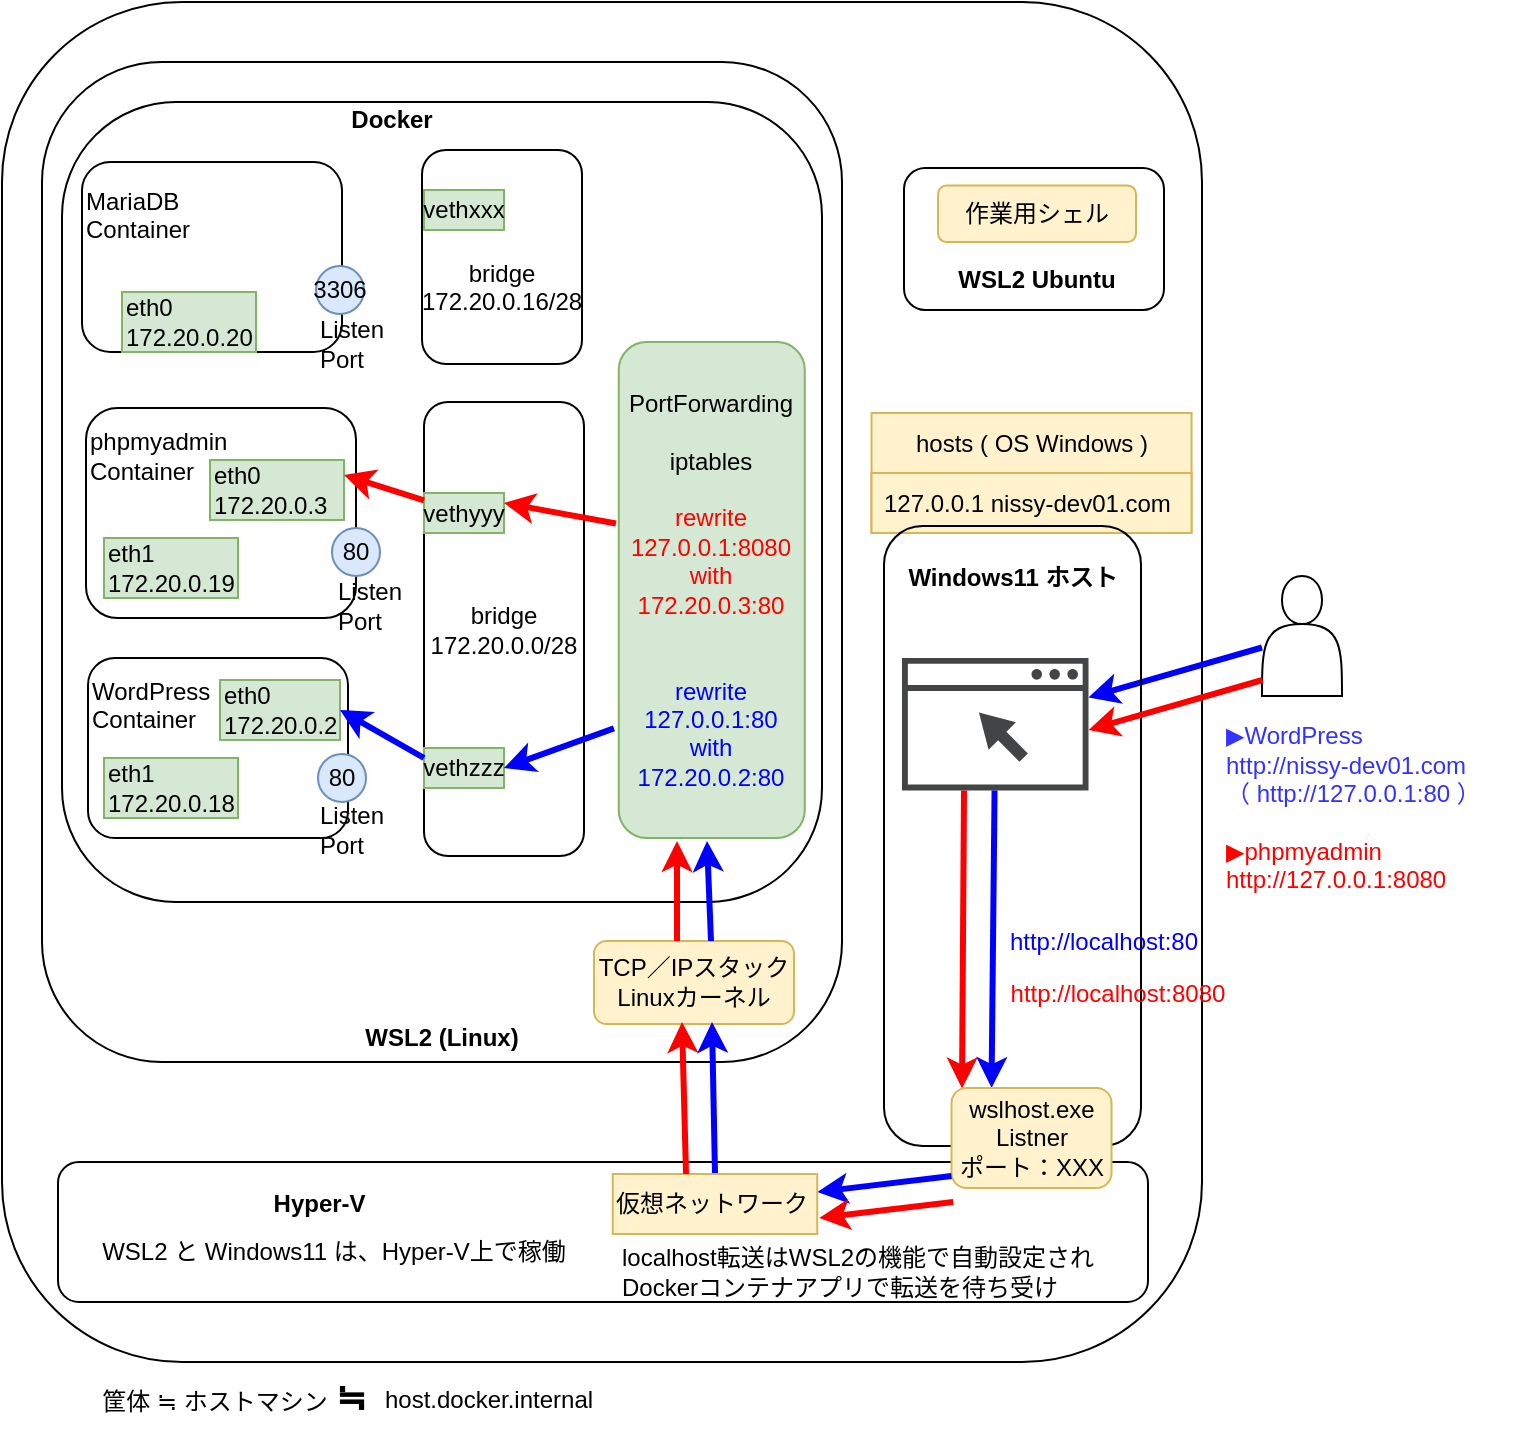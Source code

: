 <mxfile version="28.2.7">
  <diagram name="local" id="Kk6_3_Y1URUUISTR59o7">
    <mxGraphModel dx="1151" dy="988" grid="1" gridSize="10" guides="1" tooltips="1" connect="1" arrows="1" fold="1" page="1" pageScale="1" pageWidth="827" pageHeight="1169" math="0" shadow="0">
      <root>
        <mxCell id="0" />
        <mxCell id="1" parent="0" />
        <mxCell id="IIJiYfch3AKSF0pPYvsu-1" value="" style="rounded=1;whiteSpace=wrap;html=1;fillColor=none;" parent="1" vertex="1">
          <mxGeometry x="40" y="70" width="600" height="680" as="geometry" />
        </mxCell>
        <mxCell id="i3CJHgKyAm1ie6htonz2-12" value="&lt;div&gt;&lt;br&gt;&lt;/div&gt;&lt;div&gt;&lt;br&gt;&lt;/div&gt;&lt;div&gt;&lt;br&gt;&lt;/div&gt;&lt;div&gt;&lt;br&gt;&lt;/div&gt;&lt;div&gt;&lt;br&gt;&lt;/div&gt;&lt;div&gt;&lt;br&gt;&lt;/div&gt;&lt;div&gt;&lt;br&gt;&lt;/div&gt;&lt;div&gt;&lt;br&gt;&lt;/div&gt;&lt;div&gt;&lt;br&gt;&lt;/div&gt;&lt;div&gt;&lt;br&gt;&lt;/div&gt;&lt;div&gt;&lt;br&gt;&lt;/div&gt;&lt;div&gt;&lt;br&gt;&lt;/div&gt;&lt;div&gt;&lt;br&gt;&lt;/div&gt;&lt;div&gt;&lt;br&gt;&lt;/div&gt;&lt;div&gt;&lt;br&gt;&lt;/div&gt;&lt;div&gt;&lt;br&gt;&lt;/div&gt;&lt;div&gt;&lt;br&gt;&lt;/div&gt;&lt;div&gt;&lt;br&gt;&lt;/div&gt;&lt;div&gt;&lt;br&gt;&lt;/div&gt;&lt;div&gt;&lt;br&gt;&lt;/div&gt;&lt;div&gt;&lt;br&gt;&lt;/div&gt;&lt;div&gt;&lt;br&gt;&lt;/div&gt;&lt;div&gt;&lt;br&gt;&lt;/div&gt;&lt;div&gt;&lt;br&gt;&lt;/div&gt;&lt;div&gt;&lt;br&gt;&lt;/div&gt;&lt;div&gt;&lt;br&gt;&lt;/div&gt;&lt;div&gt;&lt;br&gt;&lt;/div&gt;&lt;div&gt;&lt;br&gt;&lt;/div&gt;&lt;div&gt;&lt;br&gt;&lt;/div&gt;&lt;div&gt;&lt;br&gt;&lt;/div&gt;&lt;div&gt;&lt;br&gt;&lt;/div&gt;&lt;div&gt;&lt;br&gt;&lt;/div&gt;&lt;div&gt;&lt;br&gt;&lt;/div&gt;&lt;b&gt;WSL2 (Linux)&lt;/b&gt;" style="rounded=1;whiteSpace=wrap;html=1;fillColor=none;" vertex="1" parent="1">
          <mxGeometry x="60" y="100" width="400" height="500" as="geometry" />
        </mxCell>
        <mxCell id="IIJiYfch3AKSF0pPYvsu-3" value="" style="rounded=1;whiteSpace=wrap;html=1;fillColor=none;" parent="1" vertex="1">
          <mxGeometry x="491" y="153" width="130" height="71" as="geometry" />
        </mxCell>
        <mxCell id="qIay8CRbhtrqo_sK3Hdp-68" value="" style="rounded=1;whiteSpace=wrap;html=1;fillColor=none;" parent="1" vertex="1">
          <mxGeometry x="70" y="120" width="380" height="400" as="geometry" />
        </mxCell>
        <mxCell id="IIJiYfch3AKSF0pPYvsu-2" value="&lt;div&gt;筐体 ≒ ホストマシン&lt;/div&gt;" style="text;html=1;align=center;verticalAlign=middle;resizable=0;points=[];autosize=1;strokeColor=none;fillColor=none;" parent="1" vertex="1">
          <mxGeometry x="76" y="755" width="140" height="30" as="geometry" />
        </mxCell>
        <mxCell id="IIJiYfch3AKSF0pPYvsu-4" value="&lt;b&gt;WSL2 Ubuntu&lt;/b&gt;" style="text;html=1;align=center;verticalAlign=middle;resizable=0;points=[];autosize=1;strokeColor=none;fillColor=none;" parent="1" vertex="1">
          <mxGeometry x="507" y="194" width="100" height="30" as="geometry" />
        </mxCell>
        <mxCell id="IIJiYfch3AKSF0pPYvsu-5" value="&lt;div&gt;&lt;span style=&quot;text-wrap-mode: nowrap; background-color: transparent; color: light-dark(rgb(0, 0, 0), rgb(255, 255, 255));&quot;&gt;bridge&lt;/span&gt;&lt;/div&gt;&lt;div&gt;&lt;span style=&quot;text-wrap-mode: nowrap;&quot;&gt;172.20.0.0/28&lt;/span&gt;&lt;/div&gt;" style="rounded=1;whiteSpace=wrap;html=1;fillColor=none;" parent="1" vertex="1">
          <mxGeometry x="251" y="270" width="80" height="227" as="geometry" />
        </mxCell>
        <mxCell id="IIJiYfch3AKSF0pPYvsu-7" value="WordPress&lt;div&gt;Container&lt;/div&gt;&lt;div&gt;&lt;br&gt;&lt;/div&gt;&lt;div&gt;&lt;br&gt;&lt;/div&gt;&lt;div&gt;&lt;br&gt;&lt;/div&gt;" style="rounded=1;whiteSpace=wrap;html=1;fillColor=none;align=left;" parent="1" vertex="1">
          <mxGeometry x="83" y="398" width="130" height="90" as="geometry" />
        </mxCell>
        <mxCell id="IIJiYfch3AKSF0pPYvsu-8" value="phpmyadmin&lt;div&gt;Container&lt;/div&gt;&lt;div&gt;&lt;br&gt;&lt;/div&gt;&lt;div&gt;&lt;br&gt;&lt;/div&gt;&lt;div&gt;&lt;br&gt;&lt;/div&gt;&lt;div&gt;&lt;br&gt;&lt;/div&gt;" style="rounded=1;whiteSpace=wrap;html=1;fillColor=none;align=left;" parent="1" vertex="1">
          <mxGeometry x="82" y="273" width="135" height="105" as="geometry" />
        </mxCell>
        <mxCell id="IIJiYfch3AKSF0pPYvsu-9" value="MariaDB&lt;div&gt;Container&lt;br&gt;&lt;/div&gt;&lt;div&gt;&lt;br&gt;&lt;/div&gt;&lt;div&gt;&lt;br&gt;&lt;/div&gt;&lt;div&gt;&lt;br&gt;&lt;/div&gt;" style="rounded=1;whiteSpace=wrap;html=1;fillColor=none;align=left;" parent="1" vertex="1">
          <mxGeometry x="80" y="150" width="130" height="95" as="geometry" />
        </mxCell>
        <mxCell id="IIJiYfch3AKSF0pPYvsu-15" value="hosts ( OS Windows )" style="swimlane;fontStyle=0;childLayout=stackLayout;horizontal=1;startSize=30;horizontalStack=0;resizeParent=1;resizeParentMax=0;resizeLast=0;collapsible=1;marginBottom=0;whiteSpace=wrap;html=1;fillColor=#fff2cc;strokeColor=#d6b656;" parent="1" vertex="1">
          <mxGeometry x="474.76" y="275.5" width="160" height="60" as="geometry">
            <mxRectangle x="460" y="167.5" width="160" height="30" as="alternateBounds" />
          </mxGeometry>
        </mxCell>
        <mxCell id="IIJiYfch3AKSF0pPYvsu-16" value="127.0.0.1 nissy-dev01.com" style="text;strokeColor=#d6b656;fillColor=#fff2cc;align=left;verticalAlign=middle;spacingLeft=4;spacingRight=4;overflow=hidden;points=[[0,0.5],[1,0.5]];portConstraint=eastwest;rotatable=0;whiteSpace=wrap;html=1;" parent="IIJiYfch3AKSF0pPYvsu-15" vertex="1">
          <mxGeometry y="30" width="160" height="30" as="geometry" />
        </mxCell>
        <mxCell id="IIJiYfch3AKSF0pPYvsu-19" value="host.docker.internal" style="text;html=1;align=center;verticalAlign=middle;resizable=0;points=[];autosize=1;strokeColor=none;fillColor=none;" parent="1" vertex="1">
          <mxGeometry x="217.5" y="754" width="130" height="30" as="geometry" />
        </mxCell>
        <mxCell id="IIJiYfch3AKSF0pPYvsu-20" value="" style="shape=actor;whiteSpace=wrap;html=1;" parent="1" vertex="1">
          <mxGeometry x="670" y="357" width="40" height="60" as="geometry" />
        </mxCell>
        <mxCell id="IIJiYfch3AKSF0pPYvsu-21" value="" style="endArrow=classic;html=1;rounded=0;strokeColor=#0000FF;strokeWidth=3;" parent="1" source="IIJiYfch3AKSF0pPYvsu-20" target="IIJiYfch3AKSF0pPYvsu-11" edge="1">
          <mxGeometry width="50" height="50" relative="1" as="geometry">
            <mxPoint x="740" y="780" as="sourcePoint" />
            <mxPoint x="790" y="730" as="targetPoint" />
          </mxGeometry>
        </mxCell>
        <mxCell id="IIJiYfch3AKSF0pPYvsu-22" value="&lt;font style=&quot;font-size: 18px;&quot;&gt;&lt;b&gt;≒&lt;/b&gt;&lt;/font&gt;" style="text;html=1;align=center;verticalAlign=middle;resizable=0;points=[];autosize=1;strokeColor=none;fillColor=none;" parent="1" vertex="1">
          <mxGeometry x="194" y="748" width="40" height="40" as="geometry" />
        </mxCell>
        <mxCell id="IIJiYfch3AKSF0pPYvsu-25" value="&lt;font style=&quot;color: rgb(51, 51, 255);&quot;&gt;▶WordPress&lt;br&gt;http://nissy-dev01.com&lt;/font&gt;&lt;div&gt;&lt;span style=&quot;background-color: transparent;&quot;&gt;&lt;font style=&quot;color: rgb(51, 51, 255);&quot;&gt;（ http://127.0.0.1:80 ）&lt;/font&gt;&lt;/span&gt;&lt;/div&gt;&lt;div&gt;&lt;br&gt;&lt;/div&gt;&lt;div&gt;&lt;font style=&quot;color: rgb(255, 0, 0);&quot;&gt;▶phpmyadmin&lt;/font&gt;&lt;/div&gt;&lt;div&gt;&lt;div&gt;&lt;font style=&quot;color: rgb(255, 0, 0);&quot;&gt;http://127.0.0.1:8080&lt;/font&gt;&lt;/div&gt;&lt;/div&gt;" style="text;html=1;align=left;verticalAlign=middle;resizable=0;points=[];autosize=1;strokeColor=none;fillColor=none;" parent="1" vertex="1">
          <mxGeometry x="650" y="423" width="150" height="100" as="geometry" />
        </mxCell>
        <mxCell id="qIay8CRbhtrqo_sK3Hdp-41" value="" style="group" parent="1" vertex="1" connectable="0">
          <mxGeometry x="177" y="357" width="67" height="30" as="geometry" />
        </mxCell>
        <mxCell id="qIay8CRbhtrqo_sK3Hdp-39" value="Listen&lt;div&gt;&lt;span style=&quot;background-color: transparent; color: light-dark(rgb(0, 0, 0), rgb(255, 255, 255));&quot;&gt;Port&lt;/span&gt;&lt;/div&gt;" style="text;html=1;whiteSpace=wrap;strokeColor=none;fillColor=none;align=left;verticalAlign=middle;rounded=0;movable=1;resizable=1;rotatable=1;deletable=1;editable=1;locked=0;connectable=1;" parent="qIay8CRbhtrqo_sK3Hdp-41" vertex="1">
          <mxGeometry x="29.038" width="27.058" height="30" as="geometry" />
        </mxCell>
        <mxCell id="qIay8CRbhtrqo_sK3Hdp-48" value="eth0&lt;div&gt;&lt;span style=&quot;&quot;&gt;172.20.0.2&lt;/span&gt;&lt;/div&gt;" style="whiteSpace=wrap;html=1;fillColor=#d5e8d4;strokeColor=#82b366;align=left;" parent="1" vertex="1">
          <mxGeometry x="149" y="409" width="60" height="30" as="geometry" />
        </mxCell>
        <mxCell id="qIay8CRbhtrqo_sK3Hdp-24" value="80" style="ellipse;whiteSpace=wrap;html=1;aspect=fixed;fillColor=#dae8fc;strokeColor=#6c8ebf;movable=1;resizable=1;rotatable=1;deletable=1;editable=1;locked=0;connectable=1;" parent="1" vertex="1">
          <mxGeometry x="205" y="333" width="24" height="24" as="geometry" />
        </mxCell>
        <mxCell id="qIay8CRbhtrqo_sK3Hdp-40" value="3306" style="ellipse;whiteSpace=wrap;html=1;aspect=fixed;fillColor=#dae8fc;strokeColor=#6c8ebf;movable=1;resizable=1;rotatable=1;deletable=1;editable=1;locked=0;connectable=1;" parent="1" vertex="1">
          <mxGeometry x="197" y="202" width="24" height="24" as="geometry" />
        </mxCell>
        <mxCell id="qIay8CRbhtrqo_sK3Hdp-25" value="Listen&lt;div&gt;&lt;span style=&quot;background-color: transparent; color: light-dark(rgb(0, 0, 0), rgb(255, 255, 255));&quot;&gt;Port&lt;/span&gt;&lt;/div&gt;" style="text;html=1;whiteSpace=wrap;strokeColor=none;fillColor=none;align=left;verticalAlign=middle;rounded=0;movable=1;resizable=1;rotatable=1;deletable=1;editable=1;locked=0;connectable=1;" parent="1" vertex="1">
          <mxGeometry x="197" y="226" width="37" height="30" as="geometry" />
        </mxCell>
        <mxCell id="qIay8CRbhtrqo_sK3Hdp-56" value="vethyyy" style="whiteSpace=wrap;html=1;fillColor=#d5e8d4;strokeColor=#82b366;" parent="1" vertex="1">
          <mxGeometry x="251" y="315.5" width="40" height="20" as="geometry" />
        </mxCell>
        <mxCell id="qIay8CRbhtrqo_sK3Hdp-57" value="vethzzz" style="whiteSpace=wrap;html=1;fillColor=#d5e8d4;strokeColor=#82b366;" parent="1" vertex="1">
          <mxGeometry x="251" y="443" width="40" height="20" as="geometry" />
        </mxCell>
        <mxCell id="qIay8CRbhtrqo_sK3Hdp-34" value="Listen&lt;div&gt;&lt;span style=&quot;background-color: transparent; color: light-dark(rgb(0, 0, 0), rgb(255, 255, 255));&quot;&gt;Port&lt;/span&gt;&lt;/div&gt;" style="text;html=1;whiteSpace=wrap;strokeColor=none;fillColor=none;align=left;verticalAlign=middle;rounded=0;movable=1;resizable=1;rotatable=1;deletable=1;editable=1;locked=0;connectable=1;" parent="1" vertex="1">
          <mxGeometry x="196.5" y="469" width="40" height="30" as="geometry" />
        </mxCell>
        <mxCell id="qIay8CRbhtrqo_sK3Hdp-35" value="80" style="ellipse;whiteSpace=wrap;html=1;aspect=fixed;fillColor=#dae8fc;strokeColor=#6c8ebf;movable=1;resizable=1;rotatable=1;deletable=1;editable=1;locked=0;connectable=1;" parent="1" vertex="1">
          <mxGeometry x="198" y="446" width="24" height="24" as="geometry" />
        </mxCell>
        <mxCell id="qIay8CRbhtrqo_sK3Hdp-67" value="&lt;div&gt;作業用シェル&lt;/div&gt;" style="rounded=1;whiteSpace=wrap;html=1;fillColor=#fff2cc;strokeColor=#d6b656;" parent="1" vertex="1">
          <mxGeometry x="508" y="161.75" width="99" height="28.25" as="geometry" />
        </mxCell>
        <mxCell id="qIay8CRbhtrqo_sK3Hdp-69" value="&lt;b&gt;Docker&lt;/b&gt;" style="text;html=1;whiteSpace=wrap;strokeColor=none;fillColor=none;align=center;verticalAlign=middle;rounded=0;" parent="1" vertex="1">
          <mxGeometry x="180" y="114" width="110" height="30" as="geometry" />
        </mxCell>
        <mxCell id="qIay8CRbhtrqo_sK3Hdp-78" value="" style="endArrow=classic;html=1;rounded=0;strokeColor=#0000FF;strokeWidth=3;entryX=1;entryY=0.5;entryDx=0;entryDy=0;exitX=0;exitY=0.25;exitDx=0;exitDy=0;" parent="1" source="qIay8CRbhtrqo_sK3Hdp-57" target="qIay8CRbhtrqo_sK3Hdp-48" edge="1">
          <mxGeometry width="50" height="50" relative="1" as="geometry">
            <mxPoint x="496" y="710" as="sourcePoint" />
            <mxPoint x="450" y="863" as="targetPoint" />
          </mxGeometry>
        </mxCell>
        <mxCell id="qIay8CRbhtrqo_sK3Hdp-80" value="&lt;div&gt;&lt;span style=&quot;background-color: transparent; color: light-dark(rgb(0, 0, 0), rgb(255, 255, 255));&quot;&gt;&lt;br&gt;&lt;/span&gt;&lt;/div&gt;&lt;div&gt;&lt;span style=&quot;background-color: transparent; color: light-dark(rgb(0, 0, 0), rgb(255, 255, 255));&quot;&gt;&lt;br&gt;&lt;/span&gt;&lt;/div&gt;&lt;div&gt;&lt;span style=&quot;text-wrap-mode: nowrap; background-color: transparent; color: light-dark(rgb(0, 0, 0), rgb(255, 255, 255));&quot;&gt;bridge&lt;/span&gt;&lt;/div&gt;&lt;div&gt;&lt;span style=&quot;text-wrap-mode: nowrap;&quot;&gt;172.20.0.16/28&lt;/span&gt;&lt;/div&gt;" style="rounded=1;whiteSpace=wrap;html=1;fillColor=none;" parent="1" vertex="1">
          <mxGeometry x="250" y="144" width="80" height="107" as="geometry" />
        </mxCell>
        <mxCell id="qIay8CRbhtrqo_sK3Hdp-46" value="vethxxx" style="whiteSpace=wrap;html=1;fillColor=#d5e8d4;strokeColor=#82b366;" parent="1" vertex="1">
          <mxGeometry x="251" y="164" width="40" height="20" as="geometry" />
        </mxCell>
        <mxCell id="qIay8CRbhtrqo_sK3Hdp-82" value="eth1&lt;div&gt;172.20.0.18&lt;/div&gt;" style="whiteSpace=wrap;html=1;fillColor=#d5e8d4;strokeColor=#82b366;align=left;" parent="1" vertex="1">
          <mxGeometry x="91" y="448" width="67" height="30" as="geometry" />
        </mxCell>
        <mxCell id="qIay8CRbhtrqo_sK3Hdp-83" value="eth1&lt;div&gt;172.20.0.19&lt;/div&gt;" style="whiteSpace=wrap;html=1;fillColor=#d5e8d4;strokeColor=#82b366;align=left;" parent="1" vertex="1">
          <mxGeometry x="91" y="338" width="67" height="30" as="geometry" />
        </mxCell>
        <mxCell id="qIay8CRbhtrqo_sK3Hdp-84" value="eth0&lt;div&gt;172.20.0.3&lt;/div&gt;" style="whiteSpace=wrap;html=1;fillColor=#d5e8d4;strokeColor=#82b366;align=left;" parent="1" vertex="1">
          <mxGeometry x="144" y="299" width="67" height="30" as="geometry" />
        </mxCell>
        <mxCell id="qIay8CRbhtrqo_sK3Hdp-86" value="eth0&lt;div&gt;172.20.0.20&lt;/div&gt;" style="whiteSpace=wrap;html=1;fillColor=#d5e8d4;strokeColor=#82b366;align=left;" parent="1" vertex="1">
          <mxGeometry x="100" y="215" width="67" height="30" as="geometry" />
        </mxCell>
        <mxCell id="qIay8CRbhtrqo_sK3Hdp-88" value="&lt;div&gt;&lt;span style=&quot;text-wrap-mode: nowrap;&quot;&gt;PortForwarding&lt;/span&gt;&lt;/div&gt;&lt;div&gt;&lt;span style=&quot;text-wrap-mode: nowrap;&quot;&gt;&lt;br&gt;&lt;/span&gt;&lt;/div&gt;&lt;span style=&quot;text-wrap-mode: nowrap;&quot;&gt;iptables&lt;/span&gt;&lt;div&gt;&lt;span style=&quot;text-wrap-mode: nowrap;&quot;&gt;&lt;br&gt;&lt;/span&gt;&lt;/div&gt;&lt;div&gt;&lt;div&gt;&lt;span style=&quot;text-wrap-mode: nowrap;&quot;&gt;&lt;font style=&quot;color: rgb(255, 0, 0);&quot;&gt;rewrite&lt;/font&gt;&lt;/span&gt;&lt;/div&gt;&lt;div&gt;&lt;span style=&quot;text-wrap-mode: nowrap;&quot;&gt;&lt;font style=&quot;color: rgb(255, 0, 0);&quot;&gt;127.0.0.1:8080&lt;/font&gt;&lt;/span&gt;&lt;/div&gt;&lt;div&gt;&lt;span style=&quot;text-wrap-mode: nowrap;&quot;&gt;&lt;font style=&quot;color: rgb(255, 0, 0);&quot;&gt;with&lt;/font&gt;&lt;/span&gt;&lt;/div&gt;&lt;div&gt;&lt;span style=&quot;text-wrap-mode: nowrap;&quot;&gt;&lt;font style=&quot;color: rgb(255, 0, 0);&quot;&gt;172.20.0.3:80&lt;/font&gt;&lt;/span&gt;&lt;/div&gt;&lt;/div&gt;&lt;div&gt;&lt;span style=&quot;text-wrap-mode: nowrap;&quot;&gt;&lt;br&gt;&lt;/span&gt;&lt;/div&gt;&lt;div&gt;&lt;span style=&quot;text-wrap-mode: nowrap;&quot;&gt;&lt;br&gt;&lt;/span&gt;&lt;/div&gt;&lt;div&gt;&lt;span style=&quot;text-wrap-mode: nowrap;&quot;&gt;&lt;font style=&quot;color: rgb(0, 0, 255);&quot;&gt;rewrite&lt;/font&gt;&lt;/span&gt;&lt;/div&gt;&lt;div&gt;&lt;span style=&quot;text-wrap-mode: nowrap;&quot;&gt;&lt;font style=&quot;color: rgb(0, 0, 255);&quot;&gt;127.0.0.1:80&lt;/font&gt;&lt;/span&gt;&lt;/div&gt;&lt;div&gt;&lt;span style=&quot;text-wrap-mode: nowrap;&quot;&gt;&lt;font style=&quot;color: rgb(0, 0, 255);&quot;&gt;with&lt;/font&gt;&lt;/span&gt;&lt;/div&gt;&lt;div&gt;&lt;span style=&quot;text-wrap-mode: nowrap;&quot;&gt;&lt;font style=&quot;color: rgb(0, 0, 255);&quot;&gt;172.20.0.2:80&lt;/font&gt;&lt;/span&gt;&lt;/div&gt;" style="rounded=1;whiteSpace=wrap;html=1;fillColor=#d5e8d4;strokeColor=#82b366;" parent="1" vertex="1">
          <mxGeometry x="348.38" y="240" width="93" height="248" as="geometry" />
        </mxCell>
        <mxCell id="NFW14yOV7sewRTRfpMcW-1" value="&lt;div&gt;&lt;span style=&quot;text-wrap-mode: nowrap; background-color: transparent; color: light-dark(rgb(0, 0, 0), rgb(255, 255, 255));&quot;&gt;&lt;b&gt;Windows11 ホスト&lt;/b&gt;&lt;/span&gt;&lt;/div&gt;&lt;div&gt;&lt;span style=&quot;text-wrap-mode: nowrap; background-color: transparent; color: light-dark(rgb(0, 0, 0), rgb(255, 255, 255));&quot;&gt;&lt;br&gt;&lt;/span&gt;&lt;/div&gt;&lt;div&gt;&lt;span style=&quot;text-wrap-mode: nowrap; background-color: transparent; color: light-dark(rgb(0, 0, 0), rgb(255, 255, 255));&quot;&gt;&lt;br&gt;&lt;/span&gt;&lt;/div&gt;&lt;div&gt;&lt;span style=&quot;text-wrap-mode: nowrap; background-color: transparent; color: light-dark(rgb(0, 0, 0), rgb(255, 255, 255));&quot;&gt;&lt;br&gt;&lt;/span&gt;&lt;/div&gt;&lt;div&gt;&lt;span style=&quot;text-wrap-mode: nowrap; background-color: transparent; color: light-dark(rgb(0, 0, 0), rgb(255, 255, 255));&quot;&gt;&lt;br&gt;&lt;/span&gt;&lt;/div&gt;&lt;div&gt;&lt;span style=&quot;text-wrap-mode: nowrap; background-color: transparent; color: light-dark(rgb(0, 0, 0), rgb(255, 255, 255));&quot;&gt;&lt;br&gt;&lt;/span&gt;&lt;/div&gt;&lt;div&gt;&lt;span style=&quot;text-wrap-mode: nowrap; background-color: transparent; color: light-dark(rgb(0, 0, 0), rgb(255, 255, 255));&quot;&gt;&lt;br&gt;&lt;/span&gt;&lt;/div&gt;&lt;div&gt;&lt;span style=&quot;text-wrap-mode: nowrap; background-color: transparent; color: light-dark(rgb(0, 0, 0), rgb(255, 255, 255));&quot;&gt;&lt;br&gt;&lt;/span&gt;&lt;/div&gt;&lt;div&gt;&lt;span style=&quot;text-wrap-mode: nowrap; background-color: transparent; color: light-dark(rgb(0, 0, 0), rgb(255, 255, 255));&quot;&gt;&lt;br&gt;&lt;/span&gt;&lt;/div&gt;&lt;div&gt;&lt;span style=&quot;text-wrap-mode: nowrap; background-color: transparent; color: light-dark(rgb(0, 0, 0), rgb(255, 255, 255));&quot;&gt;&lt;br&gt;&lt;/span&gt;&lt;/div&gt;&lt;div&gt;&lt;span style=&quot;text-wrap-mode: nowrap; background-color: transparent; color: light-dark(rgb(0, 0, 0), rgb(255, 255, 255));&quot;&gt;&lt;br&gt;&lt;/span&gt;&lt;/div&gt;&lt;div&gt;&lt;span style=&quot;text-wrap-mode: nowrap; background-color: transparent; color: light-dark(rgb(0, 0, 0), rgb(255, 255, 255));&quot;&gt;&lt;br&gt;&lt;/span&gt;&lt;/div&gt;&lt;div&gt;&lt;span style=&quot;text-wrap-mode: nowrap; background-color: transparent; color: light-dark(rgb(0, 0, 0), rgb(255, 255, 255));&quot;&gt;&lt;br&gt;&lt;/span&gt;&lt;/div&gt;&lt;div&gt;&lt;span style=&quot;text-wrap-mode: nowrap; background-color: transparent; color: light-dark(rgb(0, 0, 0), rgb(255, 255, 255));&quot;&gt;&lt;br&gt;&lt;/span&gt;&lt;/div&gt;&lt;div&gt;&lt;span style=&quot;text-wrap-mode: nowrap; background-color: transparent; color: light-dark(rgb(0, 0, 0), rgb(255, 255, 255));&quot;&gt;&lt;br&gt;&lt;/span&gt;&lt;/div&gt;&lt;div&gt;&lt;span style=&quot;text-wrap-mode: nowrap; background-color: transparent; color: light-dark(rgb(0, 0, 0), rgb(255, 255, 255));&quot;&gt;&lt;br&gt;&lt;/span&gt;&lt;/div&gt;&lt;div&gt;&lt;span style=&quot;text-wrap-mode: nowrap; background-color: transparent; color: light-dark(rgb(0, 0, 0), rgb(255, 255, 255));&quot;&gt;&lt;br&gt;&lt;/span&gt;&lt;/div&gt;&lt;div&gt;&lt;span style=&quot;text-wrap-mode: nowrap; background-color: transparent; color: light-dark(rgb(0, 0, 0), rgb(255, 255, 255));&quot;&gt;&lt;br&gt;&lt;/span&gt;&lt;/div&gt;&lt;div&gt;&lt;span style=&quot;text-wrap-mode: nowrap; background-color: transparent; color: light-dark(rgb(0, 0, 0), rgb(255, 255, 255));&quot;&gt;&lt;br&gt;&lt;/span&gt;&lt;/div&gt;" style="rounded=1;whiteSpace=wrap;html=1;fillColor=none;" parent="1" vertex="1">
          <mxGeometry x="481" y="332" width="128.5" height="310" as="geometry" />
        </mxCell>
        <mxCell id="IIJiYfch3AKSF0pPYvsu-11" value="" style="sketch=0;pointerEvents=1;shadow=0;dashed=0;html=1;strokeColor=none;fillColor=#434445;aspect=fixed;labelPosition=center;verticalLabelPosition=bottom;verticalAlign=top;align=center;outlineConnect=0;shape=mxgraph.vvd.web_browser;" parent="1" vertex="1">
          <mxGeometry x="490" y="398.0" width="93.25" height="66.21" as="geometry" />
        </mxCell>
        <mxCell id="qIay8CRbhtrqo_sK3Hdp-99" value="" style="endArrow=classic;html=1;rounded=0;strokeColor=#0000FF;strokeWidth=3;entryX=0.25;entryY=0;entryDx=0;entryDy=0;" parent="1" source="IIJiYfch3AKSF0pPYvsu-11" target="0JUC3skS1HcNso4MOFxe-9" edge="1">
          <mxGeometry width="50" height="50" relative="1" as="geometry">
            <mxPoint x="538.5" y="493" as="sourcePoint" />
            <mxPoint x="538.5" y="596" as="targetPoint" />
          </mxGeometry>
        </mxCell>
        <mxCell id="0JUC3skS1HcNso4MOFxe-1" value="WSL2 と Windows11 は、Hyper-V上で稼働" style="text;html=1;whiteSpace=wrap;strokeColor=none;fillColor=none;align=center;verticalAlign=middle;rounded=0;" parent="1" vertex="1">
          <mxGeometry x="76" y="680" width="260" height="30" as="geometry" />
        </mxCell>
        <mxCell id="0JUC3skS1HcNso4MOFxe-3" value="&lt;b&gt;Hyper-V&amp;nbsp; &amp;nbsp; &amp;nbsp; &amp;nbsp; &amp;nbsp; &amp;nbsp; &amp;nbsp; &amp;nbsp; &amp;nbsp; &amp;nbsp; &amp;nbsp; &amp;nbsp; &amp;nbsp; &amp;nbsp; &amp;nbsp; &amp;nbsp; &amp;nbsp; &amp;nbsp; &amp;nbsp; &amp;nbsp; &amp;nbsp; &amp;nbsp; &amp;nbsp; &amp;nbsp; &amp;nbsp; &amp;nbsp; &amp;nbsp; &amp;nbsp; &amp;nbsp; &amp;nbsp; &amp;nbsp; &amp;nbsp; &amp;nbsp; &amp;nbsp; &amp;nbsp; &amp;nbsp; &amp;nbsp; &amp;nbsp; &amp;nbsp; &amp;nbsp; &amp;nbsp; &amp;nbsp; &amp;nbsp;&lt;/b&gt;&lt;div&gt;&lt;b&gt;&lt;br&gt;&lt;/b&gt;&lt;/div&gt;&lt;div&gt;&lt;b&gt;&lt;br&gt;&lt;/b&gt;&lt;/div&gt;" style="rounded=1;whiteSpace=wrap;html=1;fillColor=none;" parent="1" vertex="1">
          <mxGeometry x="68" y="650" width="545" height="70" as="geometry" />
        </mxCell>
        <mxCell id="0JUC3skS1HcNso4MOFxe-7" value="&lt;font style=&quot;color: rgb(0, 0, 255);&quot;&gt;http://localhost:80&lt;/font&gt;" style="text;html=1;whiteSpace=wrap;strokeColor=none;fillColor=none;align=center;verticalAlign=middle;rounded=0;" parent="1" vertex="1">
          <mxGeometry x="561" y="525" width="60" height="30" as="geometry" />
        </mxCell>
        <mxCell id="0JUC3skS1HcNso4MOFxe-9" value="wslhost.exe&lt;div&gt;Listner&lt;/div&gt;&lt;div&gt;ポート：XXX&lt;/div&gt;" style="rounded=1;whiteSpace=wrap;html=1;fillColor=#fff2cc;strokeColor=#d6b656;" parent="1" vertex="1">
          <mxGeometry x="514.76" y="613" width="80" height="50" as="geometry" />
        </mxCell>
        <mxCell id="0JUC3skS1HcNso4MOFxe-6" value="" style="endArrow=classic;html=1;rounded=0;strokeColor=#0000FF;strokeWidth=3;exitX=0;exitY=1;exitDx=0;exitDy=0;entryX=1;entryY=0.5;entryDx=0;entryDy=0;" parent="1" edge="1">
          <mxGeometry width="50" height="50" relative="1" as="geometry">
            <mxPoint x="514.76" y="657" as="sourcePoint" />
            <mxPoint x="447.62" y="665" as="targetPoint" />
          </mxGeometry>
        </mxCell>
        <mxCell id="qIay8CRbhtrqo_sK3Hdp-90" value="&lt;div&gt;&lt;span style=&quot;background-color: transparent; color: light-dark(rgb(0, 0, 0), rgb(255, 255, 255));&quot;&gt;TCP／IPスタック&lt;/span&gt;&lt;/div&gt;&lt;div&gt;&lt;span style=&quot;background-color: transparent; color: light-dark(rgb(0, 0, 0), rgb(255, 255, 255));&quot;&gt;Linux&lt;/span&gt;&lt;span style=&quot;background-color: transparent; color: light-dark(rgb(0, 0, 0), rgb(255, 255, 255));&quot;&gt;カーネル&lt;/span&gt;&lt;/div&gt;" style="text;html=1;whiteSpace=wrap;strokeColor=#d6b656;fillColor=#fff2cc;align=center;verticalAlign=middle;rounded=1;" parent="1" vertex="1">
          <mxGeometry x="336" y="539.5" width="100" height="41.5" as="geometry" />
        </mxCell>
        <mxCell id="0JUC3skS1HcNso4MOFxe-15" value="" style="endArrow=classic;html=1;rounded=0;strokeColor=#0000FF;strokeWidth=3;exitX=0.5;exitY=0;exitDx=0;exitDy=0;" parent="1" source="i3CJHgKyAm1ie6htonz2-3" edge="1">
          <mxGeometry width="50" height="50" relative="1" as="geometry">
            <mxPoint x="396.5" y="650" as="sourcePoint" />
            <mxPoint x="395" y="580" as="targetPoint" />
          </mxGeometry>
        </mxCell>
        <mxCell id="i3CJHgKyAm1ie6htonz2-2" value="" style="endArrow=classic;html=1;rounded=0;strokeColor=#0000FF;strokeWidth=3;entryX=1;entryY=0.5;entryDx=0;entryDy=0;exitX=-0.026;exitY=0.779;exitDx=0;exitDy=0;exitPerimeter=0;" edge="1" parent="1" source="qIay8CRbhtrqo_sK3Hdp-88" target="qIay8CRbhtrqo_sK3Hdp-57">
          <mxGeometry width="50" height="50" relative="1" as="geometry">
            <mxPoint x="282" y="624" as="sourcePoint" />
            <mxPoint x="240" y="600" as="targetPoint" />
          </mxGeometry>
        </mxCell>
        <mxCell id="i3CJHgKyAm1ie6htonz2-3" value="仮想ネットワーク" style="whiteSpace=wrap;html=1;fillColor=#fff2cc;strokeColor=#d6b656;align=left;" vertex="1" parent="1">
          <mxGeometry x="345.38" y="656" width="102.24" height="30" as="geometry" />
        </mxCell>
        <mxCell id="i3CJHgKyAm1ie6htonz2-4" value="localhost転送は&lt;span style=&quot;background-color: transparent; color: light-dark(rgb(0, 0, 0), rgb(255, 255, 255));&quot;&gt;WSL2の機能で自動設定され&lt;/span&gt;&lt;div&gt;&lt;span style=&quot;background-color: transparent; color: light-dark(rgb(0, 0, 0), rgb(255, 255, 255));&quot;&gt;Dockerコンテナアプリで転送を待ち受け&lt;/span&gt;&lt;/div&gt;" style="text;html=1;whiteSpace=wrap;strokeColor=none;fillColor=none;align=left;verticalAlign=middle;rounded=0;" vertex="1" parent="1">
          <mxGeometry x="348.38" y="690" width="304.5" height="30" as="geometry" />
        </mxCell>
        <mxCell id="i3CJHgKyAm1ie6htonz2-5" value="" style="endArrow=classic;html=1;rounded=0;strokeColor=#FF0000;strokeWidth=3;" edge="1" parent="1">
          <mxGeometry width="50" height="50" relative="1" as="geometry">
            <mxPoint x="670.25" y="409" as="sourcePoint" />
            <mxPoint x="583.25" y="434" as="targetPoint" />
          </mxGeometry>
        </mxCell>
        <mxCell id="i3CJHgKyAm1ie6htonz2-6" value="" style="endArrow=classic;html=1;rounded=0;strokeColor=#FF0000;strokeWidth=3;entryX=0.25;entryY=0;entryDx=0;entryDy=0;" edge="1" parent="1">
          <mxGeometry width="50" height="50" relative="1" as="geometry">
            <mxPoint x="521" y="464.21" as="sourcePoint" />
            <mxPoint x="520" y="613.21" as="targetPoint" />
          </mxGeometry>
        </mxCell>
        <mxCell id="i3CJHgKyAm1ie6htonz2-7" value="&lt;font style=&quot;color: rgb(255, 0, 0);&quot;&gt;http://localhost:8080&lt;/font&gt;" style="text;html=1;whiteSpace=wrap;strokeColor=none;fillColor=none;align=center;verticalAlign=middle;rounded=0;" vertex="1" parent="1">
          <mxGeometry x="568" y="551" width="60" height="30" as="geometry" />
        </mxCell>
        <mxCell id="i3CJHgKyAm1ie6htonz2-8" value="" style="endArrow=classic;html=1;rounded=0;strokeColor=#FF0000;strokeWidth=3;exitX=0;exitY=1;exitDx=0;exitDy=0;entryX=1;entryY=0.5;entryDx=0;entryDy=0;" edge="1" parent="1">
          <mxGeometry width="50" height="50" relative="1" as="geometry">
            <mxPoint x="515.62" y="670" as="sourcePoint" />
            <mxPoint x="448.62" y="678" as="targetPoint" />
          </mxGeometry>
        </mxCell>
        <mxCell id="i3CJHgKyAm1ie6htonz2-10" value="" style="endArrow=classic;html=1;rounded=0;strokeColor=#FF0000;strokeWidth=3;entryX=1;entryY=0.25;entryDx=0;entryDy=0;exitX=-0.015;exitY=0.366;exitDx=0;exitDy=0;exitPerimeter=0;" edge="1" parent="1" source="qIay8CRbhtrqo_sK3Hdp-88" target="qIay8CRbhtrqo_sK3Hdp-56">
          <mxGeometry width="50" height="50" relative="1" as="geometry">
            <mxPoint x="345" y="273" as="sourcePoint" />
            <mxPoint x="290" y="304" as="targetPoint" />
          </mxGeometry>
        </mxCell>
        <mxCell id="i3CJHgKyAm1ie6htonz2-11" value="" style="endArrow=classic;html=1;rounded=0;strokeColor=#FF0000;strokeWidth=3;entryX=1;entryY=0.25;entryDx=0;entryDy=0;" edge="1" parent="1" source="qIay8CRbhtrqo_sK3Hdp-56" target="qIay8CRbhtrqo_sK3Hdp-84">
          <mxGeometry width="50" height="50" relative="1" as="geometry">
            <mxPoint x="240" y="315.5" as="sourcePoint" />
            <mxPoint x="198" y="291.5" as="targetPoint" />
          </mxGeometry>
        </mxCell>
        <mxCell id="i3CJHgKyAm1ie6htonz2-15" value="" style="endArrow=classic;html=1;rounded=0;strokeColor=#FF0000;strokeWidth=3;exitX=0.5;exitY=0;exitDx=0;exitDy=0;" edge="1" parent="1">
          <mxGeometry width="50" height="50" relative="1" as="geometry">
            <mxPoint x="382" y="656" as="sourcePoint" />
            <mxPoint x="380" y="580" as="targetPoint" />
          </mxGeometry>
        </mxCell>
        <mxCell id="i3CJHgKyAm1ie6htonz2-16" value="" style="endArrow=classic;html=1;rounded=0;strokeColor=#0000FF;strokeWidth=3;" edge="1" parent="1">
          <mxGeometry width="50" height="50" relative="1" as="geometry">
            <mxPoint x="394.5" y="539.5" as="sourcePoint" />
            <mxPoint x="392.5" y="489.5" as="targetPoint" />
          </mxGeometry>
        </mxCell>
        <mxCell id="i3CJHgKyAm1ie6htonz2-17" value="" style="endArrow=classic;html=1;rounded=0;strokeColor=#FF0000;strokeWidth=3;" edge="1" parent="1">
          <mxGeometry width="50" height="50" relative="1" as="geometry">
            <mxPoint x="377.5" y="539.5" as="sourcePoint" />
            <mxPoint x="377.5" y="489.5" as="targetPoint" />
          </mxGeometry>
        </mxCell>
      </root>
    </mxGraphModel>
  </diagram>
</mxfile>
